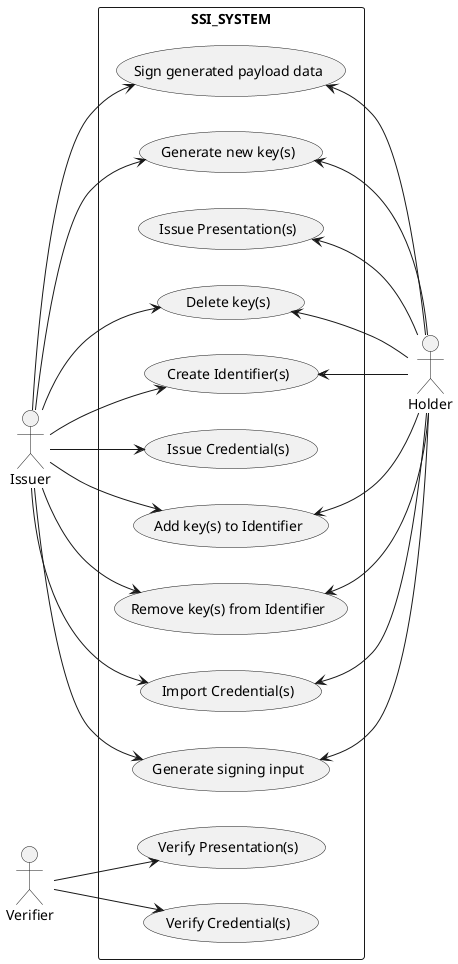 @startuml usecase
left to right direction
actor "Issuer" as issuer
actor "Verifier" as verifier
actor "Holder" as holder
rectangle SSI_SYSTEM {
  usecase "Create Identifier(s)" as CREATE_DID
  usecase "Issue Credential(s)" as ISSUE_VC
  usecase "Issue Presentation(s)" as ISSUE_VP
  usecase "Verify Credential(s)" as VERIFY_VC
  usecase "Verify Presentation(s)" as VERIFY_VP
  usecase "Add key(s) to Identifier" as ADD_KEY_DID
  usecase "Remove key(s) from Identifier" as REMOVE_KEY_DID
  usecase "Import Credential(s)" as IMPORT_VC
  usecase "Generate signing input" as GENERATE_INPUT 
  usecase "Sign generated payload data" as SIGN_PAYLOAD 
  usecase "Generate new key(s)" as GENERATE_KEYS
  usecase "Delete key(s)" as DELETE_KEYS
}
issuer --> (CREATE_DID)
issuer --> ISSUE_VC
issuer --> ADD_KEY_DID
issuer --> REMOVE_KEY_DID 
issuer --> GENERATE_INPUT
issuer --> GENERATE_KEYS
issuer --> DELETE_KEYS
issuer --> SIGN_PAYLOAD
issuer --> IMPORT_VC

verifier --> VERIFY_VC
verifier --> VERIFY_VP

CREATE_DID <-- holder
ADD_KEY_DID <-- holder
REMOVE_KEY_DID <-- holder 
GENERATE_INPUT <-- holder
SIGN_PAYLOAD <-- holder 
GENERATE_KEYS <-- holder 
DELETE_KEYS <-- holder 
IMPORT_VC <-- holder
ISSUE_VP <-- holder


@enduml
